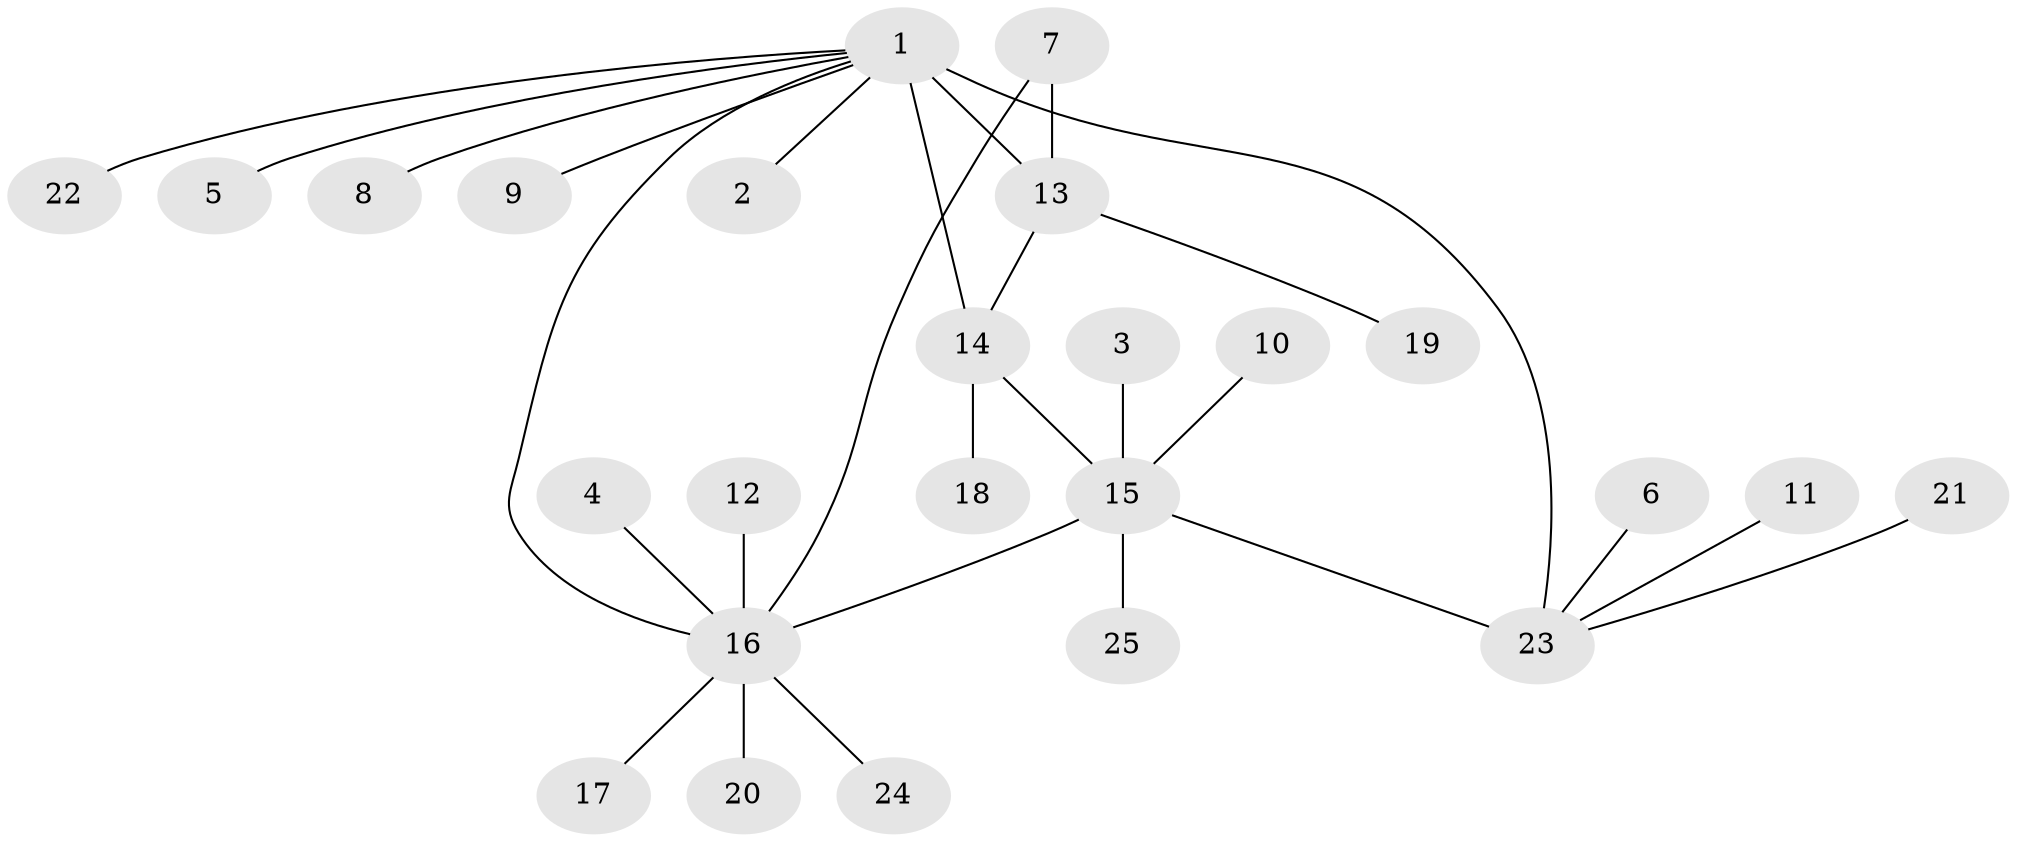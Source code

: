 // original degree distribution, {1: 0.62, 11: 0.02, 4: 0.06, 10: 0.02, 3: 0.06, 8: 0.04, 5: 0.02, 6: 0.02, 2: 0.14}
// Generated by graph-tools (version 1.1) at 2025/26/03/09/25 03:26:44]
// undirected, 25 vertices, 28 edges
graph export_dot {
graph [start="1"]
  node [color=gray90,style=filled];
  1;
  2;
  3;
  4;
  5;
  6;
  7;
  8;
  9;
  10;
  11;
  12;
  13;
  14;
  15;
  16;
  17;
  18;
  19;
  20;
  21;
  22;
  23;
  24;
  25;
  1 -- 2 [weight=1.0];
  1 -- 5 [weight=1.0];
  1 -- 8 [weight=1.0];
  1 -- 9 [weight=1.0];
  1 -- 13 [weight=3.0];
  1 -- 14 [weight=1.0];
  1 -- 16 [weight=1.0];
  1 -- 22 [weight=1.0];
  1 -- 23 [weight=3.0];
  3 -- 15 [weight=1.0];
  4 -- 16 [weight=1.0];
  6 -- 23 [weight=1.0];
  7 -- 13 [weight=1.0];
  7 -- 16 [weight=1.0];
  10 -- 15 [weight=1.0];
  11 -- 23 [weight=1.0];
  12 -- 16 [weight=1.0];
  13 -- 14 [weight=1.0];
  13 -- 19 [weight=1.0];
  14 -- 15 [weight=1.0];
  14 -- 18 [weight=1.0];
  15 -- 16 [weight=1.0];
  15 -- 23 [weight=1.0];
  15 -- 25 [weight=1.0];
  16 -- 17 [weight=1.0];
  16 -- 20 [weight=1.0];
  16 -- 24 [weight=1.0];
  21 -- 23 [weight=1.0];
}
